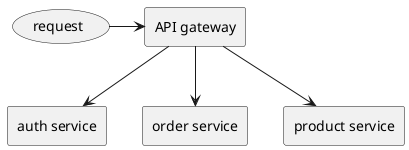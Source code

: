 @startuml ecommerce

rectangle "auth service" as auth_ms
rectangle "order service" as order_ms
rectangle "product service" as product_ms
rectangle "API gateway" as gateway

usecase request

request -> gateway

gateway --> auth_ms
gateway --> order_ms
gateway --> product_ms

@enduml